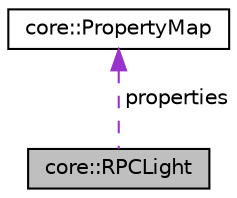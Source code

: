 digraph "core::RPCLight"
{
 // LATEX_PDF_SIZE
  edge [fontname="Helvetica",fontsize="10",labelfontname="Helvetica",labelfontsize="10"];
  node [fontname="Helvetica",fontsize="10",shape=record];
  Node1 [label="core::RPCLight",height=0.2,width=0.4,color="black", fillcolor="grey75", style="filled", fontcolor="black",tooltip=" "];
  Node2 -> Node1 [dir="back",color="darkorchid3",fontsize="10",style="dashed",label=" properties" ,fontname="Helvetica"];
  Node2 [label="core::PropertyMap",height=0.2,width=0.4,color="black", fillcolor="white", style="filled",URL="$d9/daa/classcore_1_1PropertyMap.html",tooltip=" "];
}
